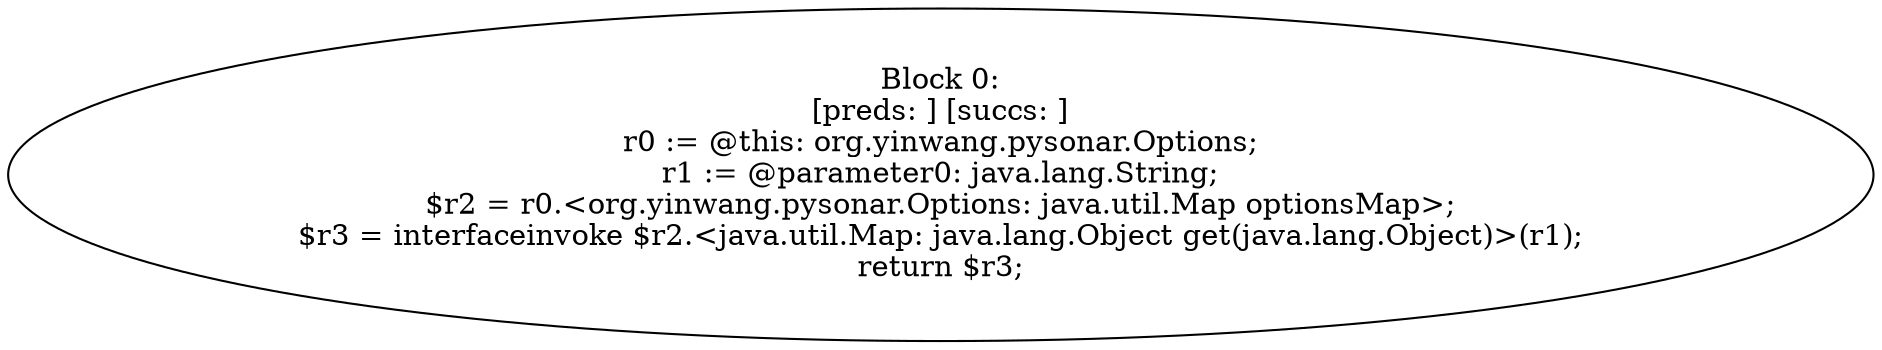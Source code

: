 digraph "unitGraph" {
    "Block 0:
[preds: ] [succs: ]
r0 := @this: org.yinwang.pysonar.Options;
r1 := @parameter0: java.lang.String;
$r2 = r0.<org.yinwang.pysonar.Options: java.util.Map optionsMap>;
$r3 = interfaceinvoke $r2.<java.util.Map: java.lang.Object get(java.lang.Object)>(r1);
return $r3;
"
}
